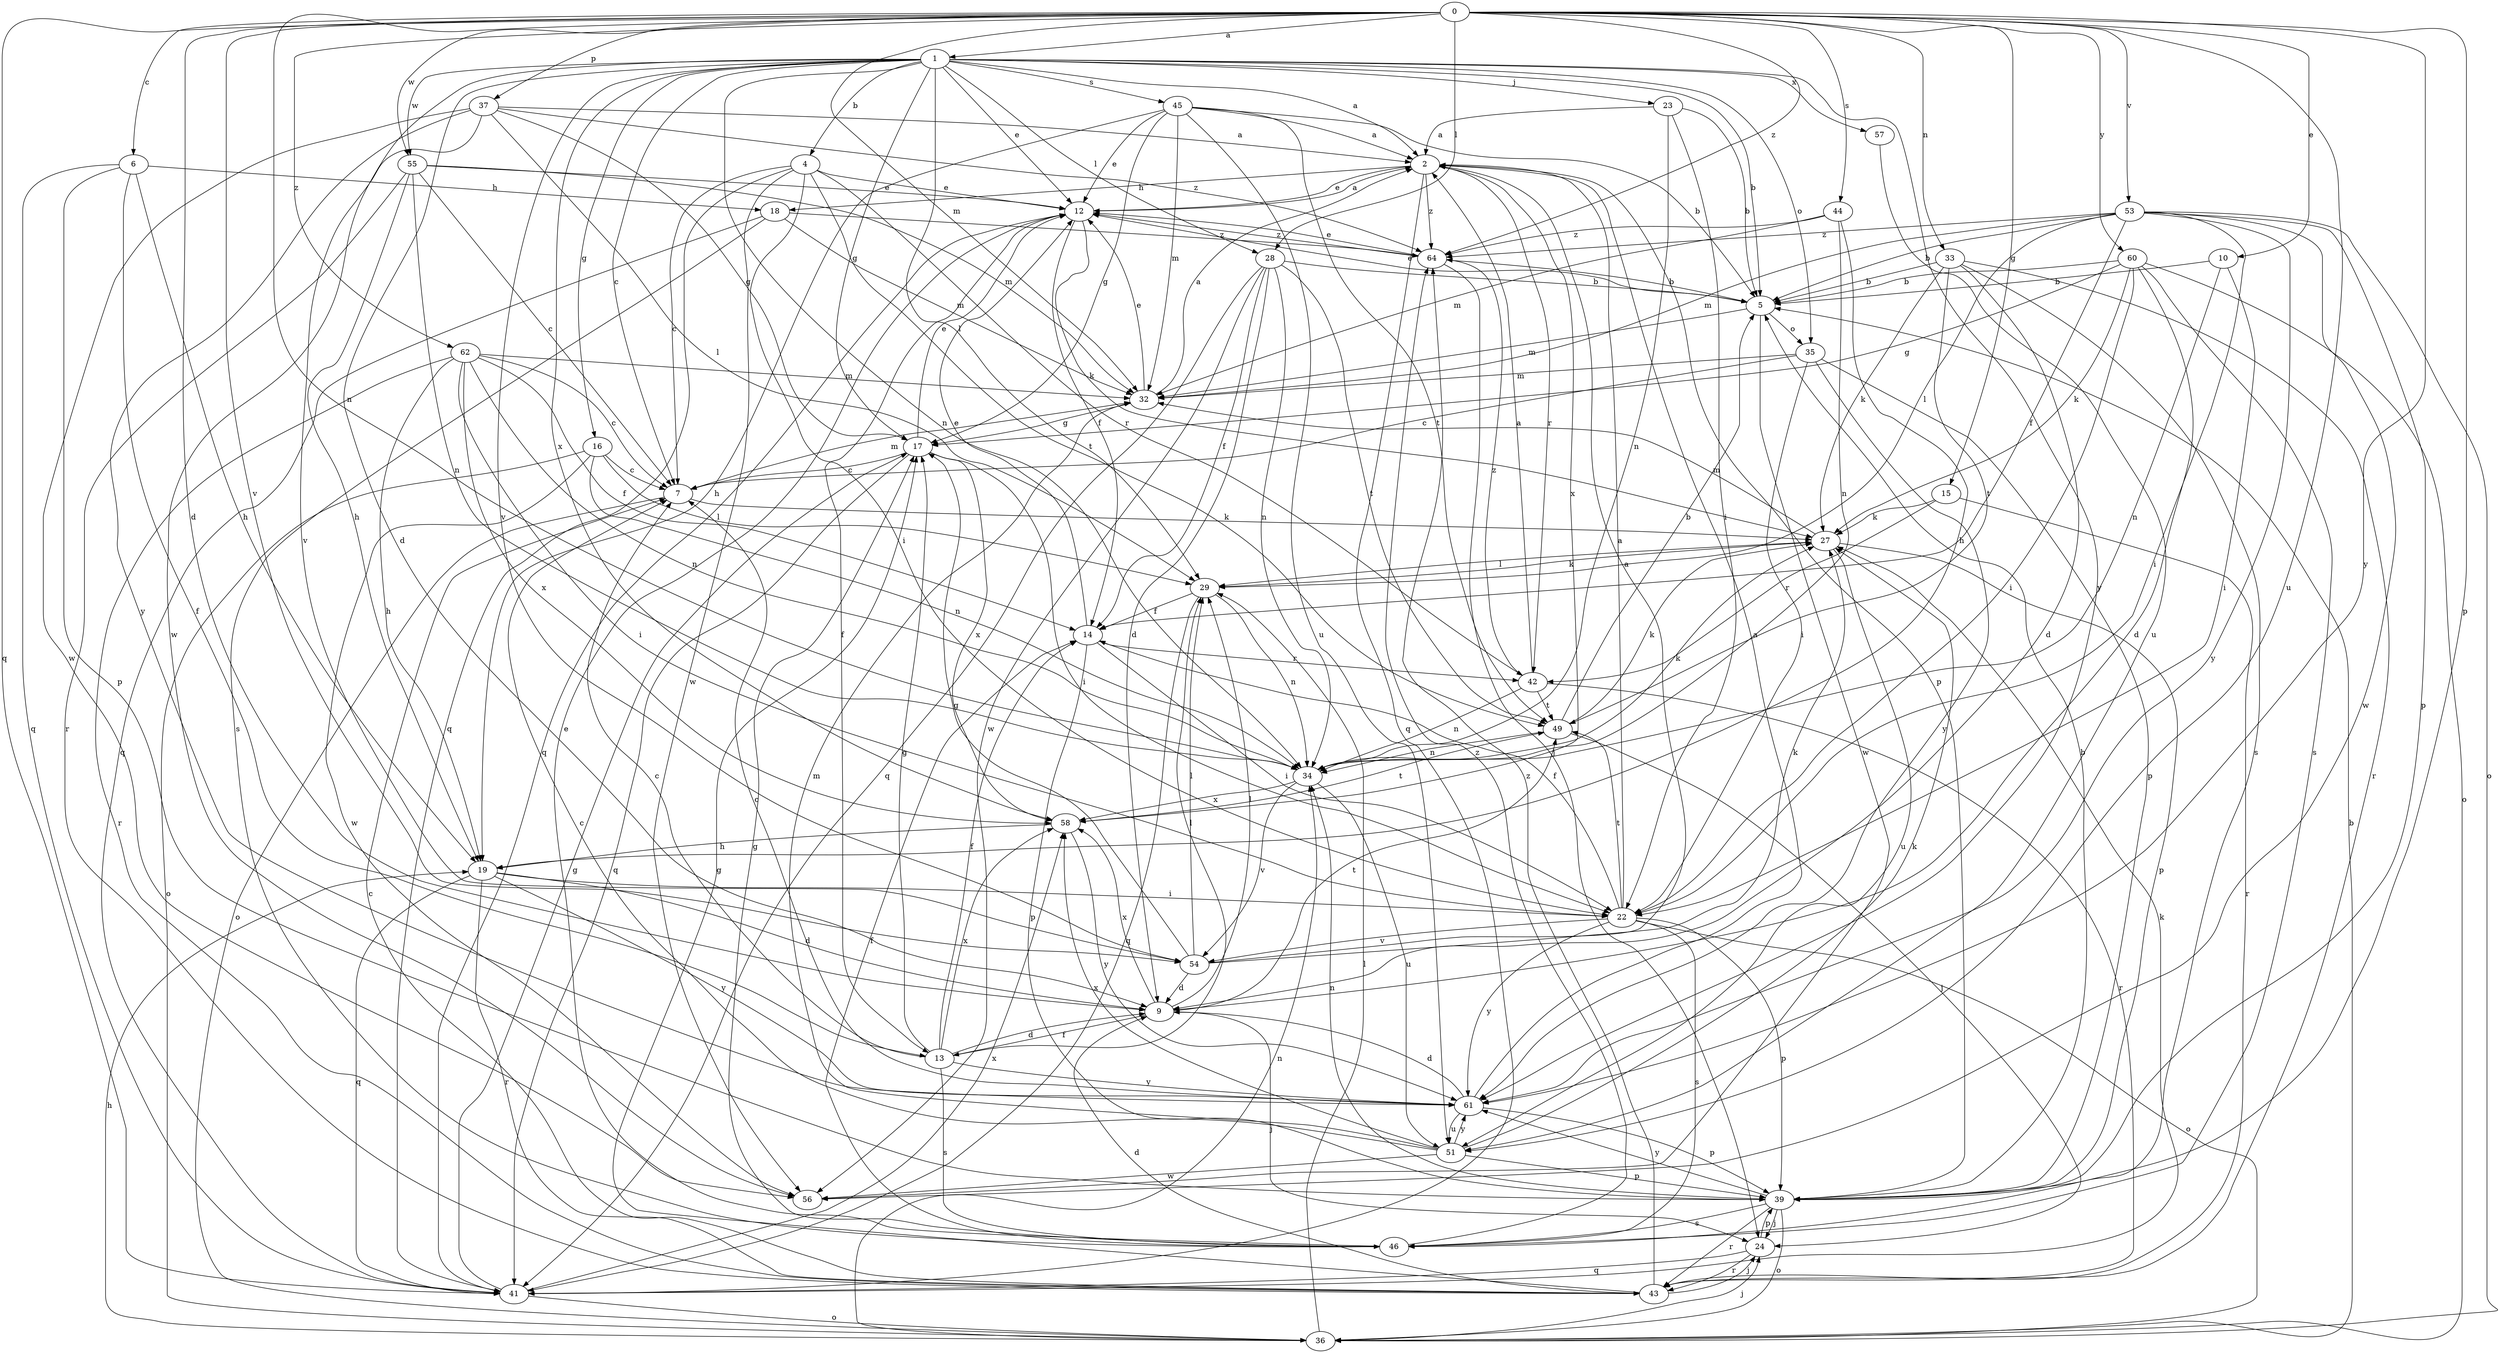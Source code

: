 strict digraph  {
0;
1;
2;
4;
5;
6;
7;
9;
10;
12;
13;
14;
15;
16;
17;
18;
19;
22;
23;
24;
27;
28;
29;
32;
33;
34;
35;
36;
37;
39;
41;
42;
43;
44;
45;
46;
49;
51;
53;
54;
55;
56;
57;
58;
60;
61;
62;
64;
0 -> 1  [label=a];
0 -> 6  [label=c];
0 -> 9  [label=d];
0 -> 10  [label=e];
0 -> 15  [label=g];
0 -> 28  [label=l];
0 -> 32  [label=m];
0 -> 33  [label=n];
0 -> 34  [label=n];
0 -> 37  [label=p];
0 -> 39  [label=p];
0 -> 41  [label=q];
0 -> 44  [label=s];
0 -> 51  [label=u];
0 -> 53  [label=v];
0 -> 54  [label=v];
0 -> 55  [label=w];
0 -> 60  [label=y];
0 -> 61  [label=y];
0 -> 62  [label=z];
0 -> 64  [label=z];
1 -> 2  [label=a];
1 -> 4  [label=b];
1 -> 5  [label=b];
1 -> 7  [label=c];
1 -> 9  [label=d];
1 -> 12  [label=e];
1 -> 16  [label=g];
1 -> 17  [label=g];
1 -> 23  [label=j];
1 -> 28  [label=l];
1 -> 29  [label=l];
1 -> 34  [label=n];
1 -> 35  [label=o];
1 -> 45  [label=s];
1 -> 54  [label=v];
1 -> 55  [label=w];
1 -> 56  [label=w];
1 -> 57  [label=x];
1 -> 58  [label=x];
1 -> 61  [label=y];
2 -> 12  [label=e];
2 -> 18  [label=h];
2 -> 39  [label=p];
2 -> 41  [label=q];
2 -> 42  [label=r];
2 -> 58  [label=x];
2 -> 64  [label=z];
4 -> 7  [label=c];
4 -> 12  [label=e];
4 -> 22  [label=i];
4 -> 41  [label=q];
4 -> 42  [label=r];
4 -> 49  [label=t];
4 -> 56  [label=w];
5 -> 12  [label=e];
5 -> 32  [label=m];
5 -> 35  [label=o];
5 -> 56  [label=w];
6 -> 13  [label=f];
6 -> 18  [label=h];
6 -> 19  [label=h];
6 -> 39  [label=p];
6 -> 41  [label=q];
7 -> 27  [label=k];
7 -> 32  [label=m];
7 -> 36  [label=o];
9 -> 13  [label=f];
9 -> 24  [label=j];
9 -> 29  [label=l];
9 -> 49  [label=t];
9 -> 58  [label=x];
10 -> 5  [label=b];
10 -> 22  [label=i];
10 -> 34  [label=n];
12 -> 2  [label=a];
12 -> 13  [label=f];
12 -> 14  [label=f];
12 -> 27  [label=k];
12 -> 41  [label=q];
12 -> 64  [label=z];
13 -> 7  [label=c];
13 -> 9  [label=d];
13 -> 14  [label=f];
13 -> 17  [label=g];
13 -> 29  [label=l];
13 -> 46  [label=s];
13 -> 58  [label=x];
13 -> 61  [label=y];
14 -> 12  [label=e];
14 -> 22  [label=i];
14 -> 39  [label=p];
14 -> 42  [label=r];
15 -> 27  [label=k];
15 -> 42  [label=r];
15 -> 43  [label=r];
16 -> 7  [label=c];
16 -> 29  [label=l];
16 -> 34  [label=n];
16 -> 36  [label=o];
16 -> 56  [label=w];
17 -> 7  [label=c];
17 -> 12  [label=e];
17 -> 22  [label=i];
17 -> 41  [label=q];
17 -> 58  [label=x];
18 -> 32  [label=m];
18 -> 41  [label=q];
18 -> 46  [label=s];
18 -> 64  [label=z];
19 -> 9  [label=d];
19 -> 22  [label=i];
19 -> 41  [label=q];
19 -> 43  [label=r];
19 -> 61  [label=y];
22 -> 2  [label=a];
22 -> 14  [label=f];
22 -> 36  [label=o];
22 -> 39  [label=p];
22 -> 46  [label=s];
22 -> 49  [label=t];
22 -> 54  [label=v];
22 -> 61  [label=y];
23 -> 2  [label=a];
23 -> 5  [label=b];
23 -> 22  [label=i];
23 -> 34  [label=n];
24 -> 39  [label=p];
24 -> 41  [label=q];
24 -> 43  [label=r];
27 -> 29  [label=l];
27 -> 32  [label=m];
27 -> 39  [label=p];
27 -> 51  [label=u];
28 -> 5  [label=b];
28 -> 9  [label=d];
28 -> 14  [label=f];
28 -> 34  [label=n];
28 -> 41  [label=q];
28 -> 49  [label=t];
28 -> 56  [label=w];
29 -> 14  [label=f];
29 -> 27  [label=k];
29 -> 34  [label=n];
29 -> 41  [label=q];
32 -> 2  [label=a];
32 -> 12  [label=e];
32 -> 17  [label=g];
33 -> 5  [label=b];
33 -> 9  [label=d];
33 -> 27  [label=k];
33 -> 43  [label=r];
33 -> 46  [label=s];
33 -> 49  [label=t];
34 -> 27  [label=k];
34 -> 51  [label=u];
34 -> 54  [label=v];
34 -> 58  [label=x];
35 -> 7  [label=c];
35 -> 22  [label=i];
35 -> 32  [label=m];
35 -> 39  [label=p];
35 -> 61  [label=y];
36 -> 5  [label=b];
36 -> 19  [label=h];
36 -> 24  [label=j];
36 -> 29  [label=l];
36 -> 34  [label=n];
37 -> 2  [label=a];
37 -> 17  [label=g];
37 -> 29  [label=l];
37 -> 54  [label=v];
37 -> 56  [label=w];
37 -> 61  [label=y];
37 -> 64  [label=z];
39 -> 5  [label=b];
39 -> 24  [label=j];
39 -> 34  [label=n];
39 -> 36  [label=o];
39 -> 43  [label=r];
39 -> 46  [label=s];
39 -> 61  [label=y];
41 -> 17  [label=g];
41 -> 27  [label=k];
41 -> 36  [label=o];
41 -> 58  [label=x];
42 -> 2  [label=a];
42 -> 34  [label=n];
42 -> 43  [label=r];
42 -> 49  [label=t];
42 -> 64  [label=z];
43 -> 7  [label=c];
43 -> 9  [label=d];
43 -> 17  [label=g];
43 -> 24  [label=j];
43 -> 64  [label=z];
44 -> 19  [label=h];
44 -> 32  [label=m];
44 -> 34  [label=n];
44 -> 64  [label=z];
45 -> 2  [label=a];
45 -> 5  [label=b];
45 -> 12  [label=e];
45 -> 17  [label=g];
45 -> 19  [label=h];
45 -> 32  [label=m];
45 -> 49  [label=t];
45 -> 51  [label=u];
46 -> 12  [label=e];
46 -> 14  [label=f];
46 -> 17  [label=g];
46 -> 64  [label=z];
49 -> 5  [label=b];
49 -> 24  [label=j];
49 -> 27  [label=k];
49 -> 34  [label=n];
51 -> 7  [label=c];
51 -> 27  [label=k];
51 -> 32  [label=m];
51 -> 39  [label=p];
51 -> 56  [label=w];
51 -> 58  [label=x];
51 -> 61  [label=y];
53 -> 5  [label=b];
53 -> 14  [label=f];
53 -> 22  [label=i];
53 -> 29  [label=l];
53 -> 32  [label=m];
53 -> 36  [label=o];
53 -> 39  [label=p];
53 -> 56  [label=w];
53 -> 61  [label=y];
53 -> 64  [label=z];
54 -> 2  [label=a];
54 -> 9  [label=d];
54 -> 17  [label=g];
54 -> 27  [label=k];
54 -> 29  [label=l];
55 -> 7  [label=c];
55 -> 12  [label=e];
55 -> 19  [label=h];
55 -> 32  [label=m];
55 -> 34  [label=n];
55 -> 43  [label=r];
57 -> 51  [label=u];
58 -> 19  [label=h];
58 -> 49  [label=t];
58 -> 61  [label=y];
60 -> 5  [label=b];
60 -> 9  [label=d];
60 -> 17  [label=g];
60 -> 22  [label=i];
60 -> 27  [label=k];
60 -> 36  [label=o];
60 -> 46  [label=s];
61 -> 2  [label=a];
61 -> 7  [label=c];
61 -> 9  [label=d];
61 -> 39  [label=p];
61 -> 51  [label=u];
62 -> 7  [label=c];
62 -> 14  [label=f];
62 -> 19  [label=h];
62 -> 22  [label=i];
62 -> 32  [label=m];
62 -> 34  [label=n];
62 -> 43  [label=r];
62 -> 58  [label=x];
64 -> 5  [label=b];
64 -> 12  [label=e];
64 -> 24  [label=j];
}
